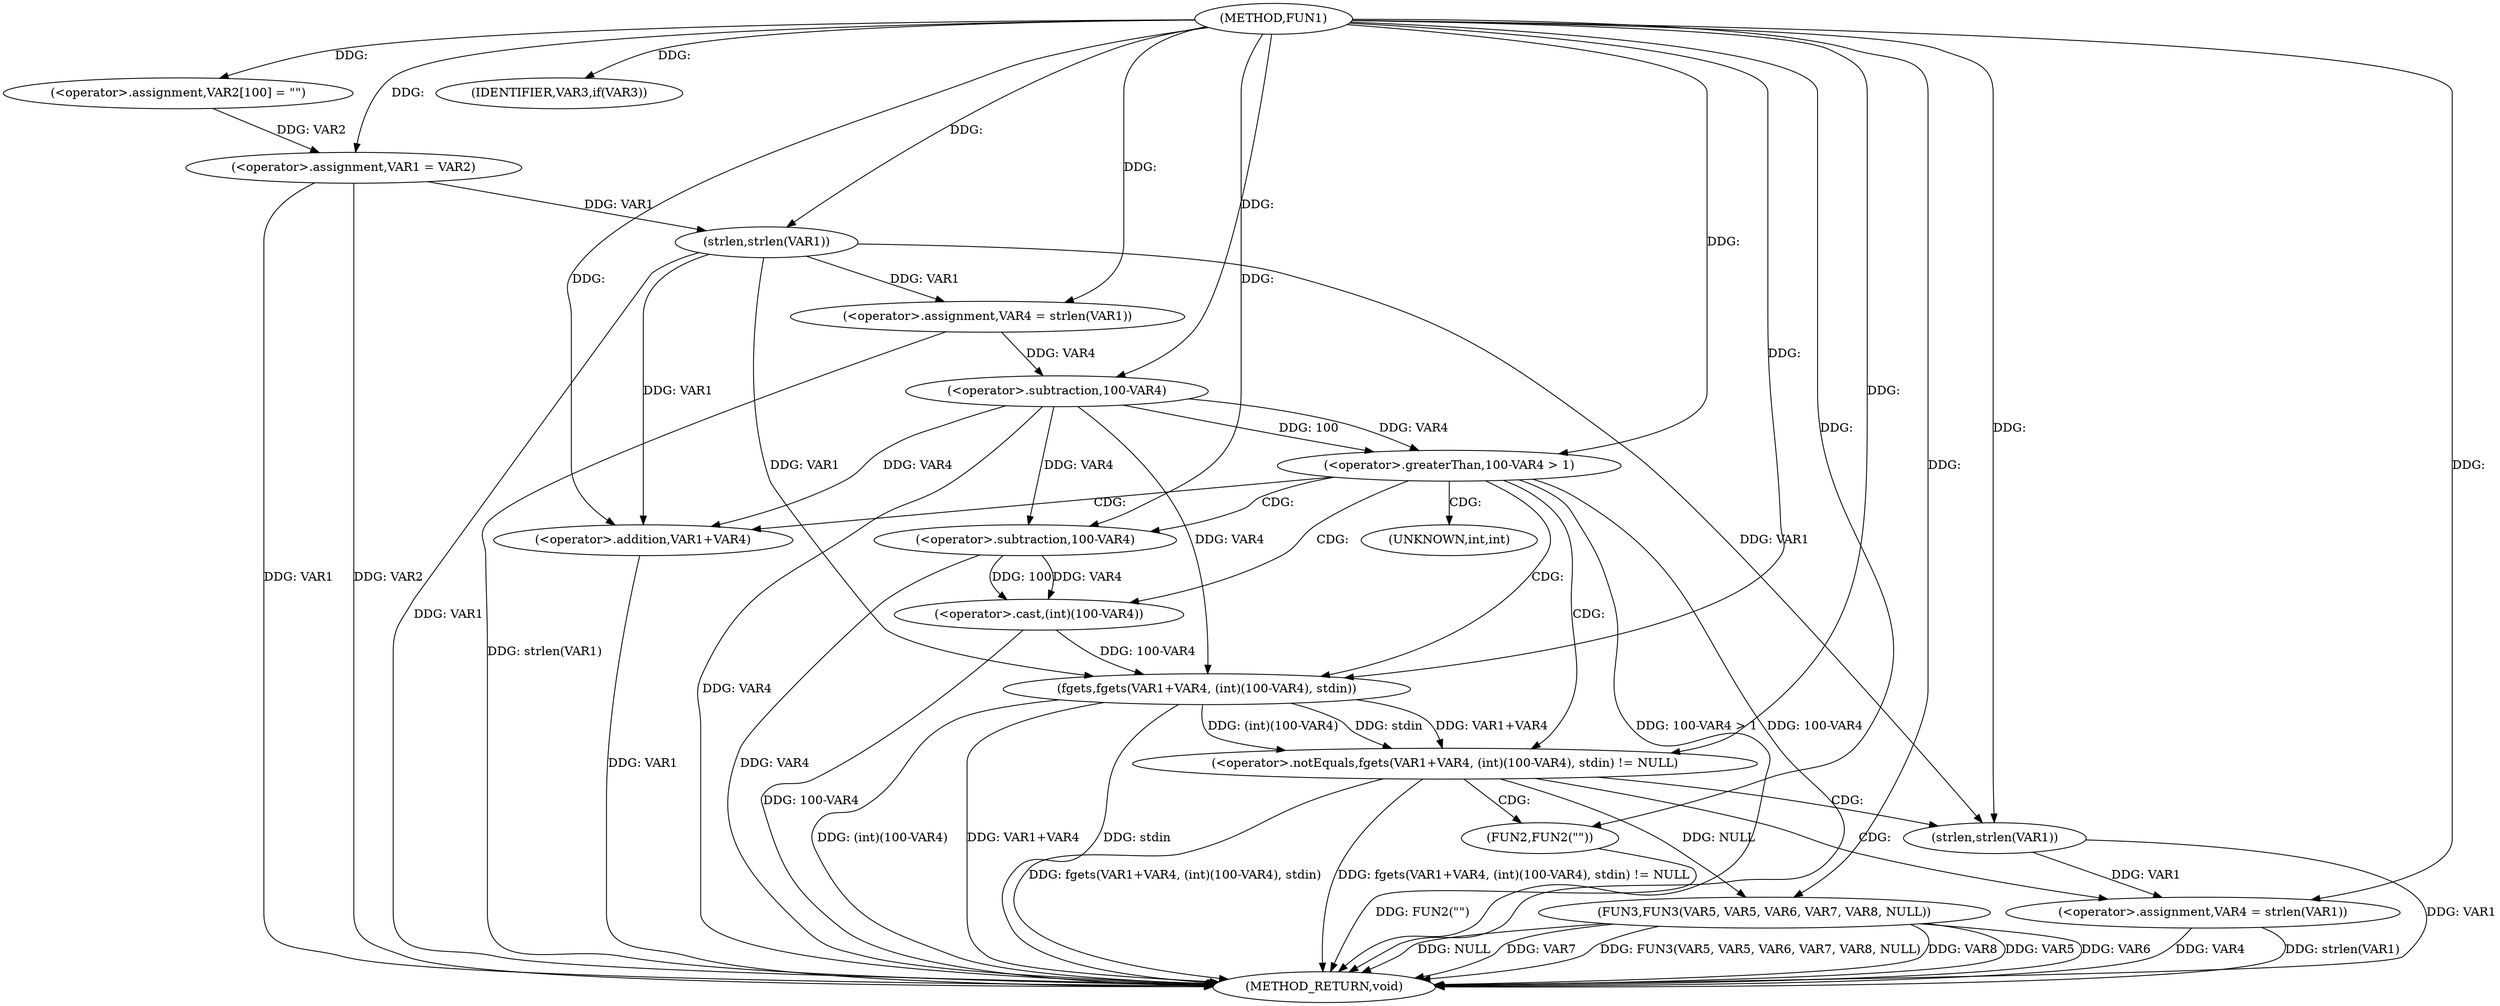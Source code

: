 digraph FUN1 {  
"1000100" [label = "(METHOD,FUN1)" ]
"1000156" [label = "(METHOD_RETURN,void)" ]
"1000104" [label = "(<operator>.assignment,VAR2[100] = \"\")" ]
"1000107" [label = "(<operator>.assignment,VAR1 = VAR2)" ]
"1000111" [label = "(IDENTIFIER,VAR3,if(VAR3))" ]
"1000115" [label = "(<operator>.assignment,VAR4 = strlen(VAR1))" ]
"1000117" [label = "(strlen,strlen(VAR1))" ]
"1000120" [label = "(<operator>.greaterThan,100-VAR4 > 1)" ]
"1000121" [label = "(<operator>.subtraction,100-VAR4)" ]
"1000127" [label = "(<operator>.notEquals,fgets(VAR1+VAR4, (int)(100-VAR4), stdin) != NULL)" ]
"1000128" [label = "(fgets,fgets(VAR1+VAR4, (int)(100-VAR4), stdin))" ]
"1000129" [label = "(<operator>.addition,VAR1+VAR4)" ]
"1000132" [label = "(<operator>.cast,(int)(100-VAR4))" ]
"1000134" [label = "(<operator>.subtraction,100-VAR4)" ]
"1000140" [label = "(<operator>.assignment,VAR4 = strlen(VAR1))" ]
"1000142" [label = "(strlen,strlen(VAR1))" ]
"1000147" [label = "(FUN2,FUN2(\"\"))" ]
"1000149" [label = "(FUN3,FUN3(VAR5, VAR5, VAR6, VAR7, VAR8, NULL))" ]
"1000133" [label = "(UNKNOWN,int,int)" ]
  "1000115" -> "1000156"  [ label = "DDG: strlen(VAR1)"] 
  "1000129" -> "1000156"  [ label = "DDG: VAR1"] 
  "1000140" -> "1000156"  [ label = "DDG: strlen(VAR1)"] 
  "1000107" -> "1000156"  [ label = "DDG: VAR1"] 
  "1000149" -> "1000156"  [ label = "DDG: FUN3(VAR5, VAR5, VAR6, VAR7, VAR8, NULL)"] 
  "1000117" -> "1000156"  [ label = "DDG: VAR1"] 
  "1000149" -> "1000156"  [ label = "DDG: VAR8"] 
  "1000120" -> "1000156"  [ label = "DDG: 100-VAR4 > 1"] 
  "1000149" -> "1000156"  [ label = "DDG: VAR5"] 
  "1000127" -> "1000156"  [ label = "DDG: fgets(VAR1+VAR4, (int)(100-VAR4), stdin)"] 
  "1000147" -> "1000156"  [ label = "DDG: FUN2(\"\")"] 
  "1000121" -> "1000156"  [ label = "DDG: VAR4"] 
  "1000128" -> "1000156"  [ label = "DDG: (int)(100-VAR4)"] 
  "1000140" -> "1000156"  [ label = "DDG: VAR4"] 
  "1000149" -> "1000156"  [ label = "DDG: VAR6"] 
  "1000128" -> "1000156"  [ label = "DDG: VAR1+VAR4"] 
  "1000149" -> "1000156"  [ label = "DDG: NULL"] 
  "1000132" -> "1000156"  [ label = "DDG: 100-VAR4"] 
  "1000120" -> "1000156"  [ label = "DDG: 100-VAR4"] 
  "1000127" -> "1000156"  [ label = "DDG: fgets(VAR1+VAR4, (int)(100-VAR4), stdin) != NULL"] 
  "1000149" -> "1000156"  [ label = "DDG: VAR7"] 
  "1000142" -> "1000156"  [ label = "DDG: VAR1"] 
  "1000134" -> "1000156"  [ label = "DDG: VAR4"] 
  "1000128" -> "1000156"  [ label = "DDG: stdin"] 
  "1000107" -> "1000156"  [ label = "DDG: VAR2"] 
  "1000100" -> "1000104"  [ label = "DDG: "] 
  "1000104" -> "1000107"  [ label = "DDG: VAR2"] 
  "1000100" -> "1000107"  [ label = "DDG: "] 
  "1000100" -> "1000111"  [ label = "DDG: "] 
  "1000117" -> "1000115"  [ label = "DDG: VAR1"] 
  "1000100" -> "1000115"  [ label = "DDG: "] 
  "1000107" -> "1000117"  [ label = "DDG: VAR1"] 
  "1000100" -> "1000117"  [ label = "DDG: "] 
  "1000121" -> "1000120"  [ label = "DDG: 100"] 
  "1000121" -> "1000120"  [ label = "DDG: VAR4"] 
  "1000100" -> "1000121"  [ label = "DDG: "] 
  "1000115" -> "1000121"  [ label = "DDG: VAR4"] 
  "1000100" -> "1000120"  [ label = "DDG: "] 
  "1000128" -> "1000127"  [ label = "DDG: VAR1+VAR4"] 
  "1000128" -> "1000127"  [ label = "DDG: (int)(100-VAR4)"] 
  "1000128" -> "1000127"  [ label = "DDG: stdin"] 
  "1000117" -> "1000128"  [ label = "DDG: VAR1"] 
  "1000100" -> "1000128"  [ label = "DDG: "] 
  "1000121" -> "1000128"  [ label = "DDG: VAR4"] 
  "1000117" -> "1000129"  [ label = "DDG: VAR1"] 
  "1000100" -> "1000129"  [ label = "DDG: "] 
  "1000121" -> "1000129"  [ label = "DDG: VAR4"] 
  "1000132" -> "1000128"  [ label = "DDG: 100-VAR4"] 
  "1000134" -> "1000132"  [ label = "DDG: 100"] 
  "1000134" -> "1000132"  [ label = "DDG: VAR4"] 
  "1000100" -> "1000134"  [ label = "DDG: "] 
  "1000121" -> "1000134"  [ label = "DDG: VAR4"] 
  "1000100" -> "1000127"  [ label = "DDG: "] 
  "1000142" -> "1000140"  [ label = "DDG: VAR1"] 
  "1000100" -> "1000140"  [ label = "DDG: "] 
  "1000100" -> "1000142"  [ label = "DDG: "] 
  "1000117" -> "1000142"  [ label = "DDG: VAR1"] 
  "1000100" -> "1000147"  [ label = "DDG: "] 
  "1000100" -> "1000149"  [ label = "DDG: "] 
  "1000127" -> "1000149"  [ label = "DDG: NULL"] 
  "1000120" -> "1000127"  [ label = "CDG: "] 
  "1000120" -> "1000132"  [ label = "CDG: "] 
  "1000120" -> "1000128"  [ label = "CDG: "] 
  "1000120" -> "1000129"  [ label = "CDG: "] 
  "1000120" -> "1000133"  [ label = "CDG: "] 
  "1000120" -> "1000134"  [ label = "CDG: "] 
  "1000127" -> "1000142"  [ label = "CDG: "] 
  "1000127" -> "1000147"  [ label = "CDG: "] 
  "1000127" -> "1000140"  [ label = "CDG: "] 
}
